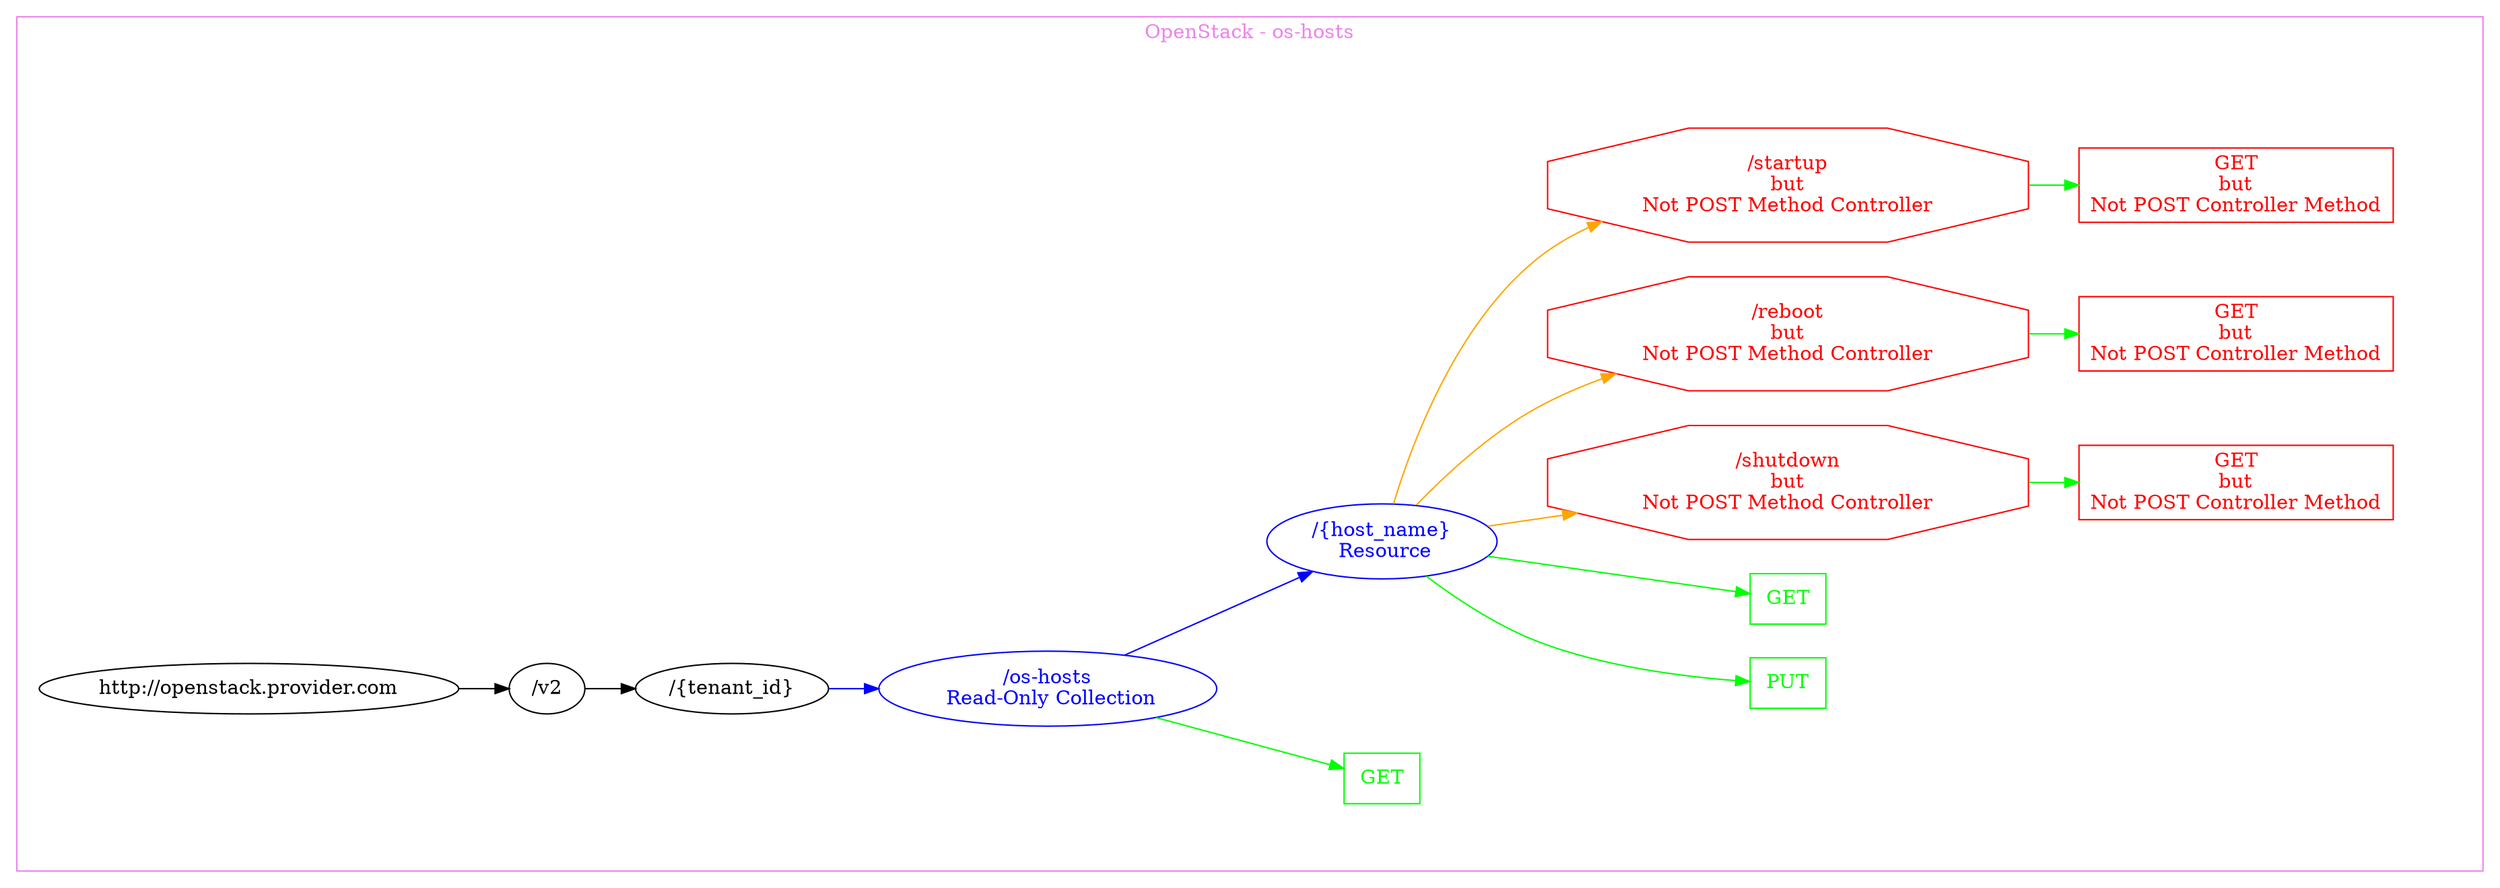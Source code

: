 digraph Cloud_Computing_REST_API {
rankdir="LR";
subgraph cluster_0 {
label="OpenStack - os-hosts"
color=violet
fontcolor=violet
subgraph cluster_1 {
label=""
color=white
fontcolor=white
node1 [label="http://openstack.provider.com", shape="ellipse", color="black", fontcolor="black"]
node1 -> node2 [color="black", fontcolor="black"]
subgraph cluster_2 {
label=""
color=white
fontcolor=white
node2 [label="/v2", shape="ellipse", color="black", fontcolor="black"]
node2 -> node3 [color="black", fontcolor="black"]
subgraph cluster_3 {
label=""
color=white
fontcolor=white
node3 [label="/{tenant_id}", shape="ellipse", color="black", fontcolor="black"]
node3 -> node4 [color="blue", fontcolor="blue"]
subgraph cluster_4 {
label=""
color=white
fontcolor=white
node4 [label="/os-hosts\n Read-Only Collection", shape="ellipse", color="blue", fontcolor="blue"]
node4 -> node5 [color="green", fontcolor="green"]
subgraph cluster_5 {
label=""
color=white
fontcolor=white
node5 [label="GET", shape="box", color="green", fontcolor="green"]
}
node4 -> node6 [color="blue", fontcolor="blue"]
subgraph cluster_6 {
label=""
color=white
fontcolor=white
node6 [label="/{host_name}\n Resource", shape="ellipse", color="blue", fontcolor="blue"]
node6 -> node7 [color="green", fontcolor="green"]
subgraph cluster_7 {
label=""
color=white
fontcolor=white
node7 [label="PUT", shape="box", color="green", fontcolor="green"]
}
node6 -> node8 [color="green", fontcolor="green"]
subgraph cluster_8 {
label=""
color=white
fontcolor=white
node8 [label="GET", shape="box", color="green", fontcolor="green"]
}
node6 -> node9 [color="orange", fontcolor="orange"]
subgraph cluster_9 {
label=""
color=white
fontcolor=white
node9 [label="/shutdown\nbut\nNot POST Method Controller", shape="octagon", color="red", fontcolor="red"]
node9 -> node10 [color="green", fontcolor="green"]
subgraph cluster_10 {
label=""
color=white
fontcolor=white
node10 [label="GET\nbut\nNot POST Controller Method", shape="box", color="red", fontcolor="red"]
}
}
node6 -> node11 [color="orange", fontcolor="orange"]
subgraph cluster_11 {
label=""
color=white
fontcolor=white
node11 [label="/reboot\nbut\nNot POST Method Controller", shape="octagon", color="red", fontcolor="red"]
node11 -> node12 [color="green", fontcolor="green"]
subgraph cluster_12 {
label=""
color=white
fontcolor=white
node12 [label="GET\nbut\nNot POST Controller Method", shape="box", color="red", fontcolor="red"]
}
}
node6 -> node13 [color="orange", fontcolor="orange"]
subgraph cluster_13 {
label=""
color=white
fontcolor=white
node13 [label="/startup\nbut\nNot POST Method Controller", shape="octagon", color="red", fontcolor="red"]
node13 -> node14 [color="green", fontcolor="green"]
subgraph cluster_14 {
label=""
color=white
fontcolor=white
node14 [label="GET\nbut\nNot POST Controller Method", shape="box", color="red", fontcolor="red"]
}
}
}
}
}
}
}
}
}
